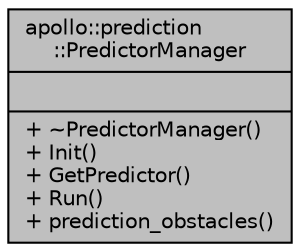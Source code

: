 digraph "apollo::prediction::PredictorManager"
{
  edge [fontname="Helvetica",fontsize="10",labelfontname="Helvetica",labelfontsize="10"];
  node [fontname="Helvetica",fontsize="10",shape=record];
  Node1 [label="{apollo::prediction\l::PredictorManager\n||+ ~PredictorManager()\l+ Init()\l+ GetPredictor()\l+ Run()\l+ prediction_obstacles()\l}",height=0.2,width=0.4,color="black", fillcolor="grey75", style="filled" fontcolor="black"];
}
